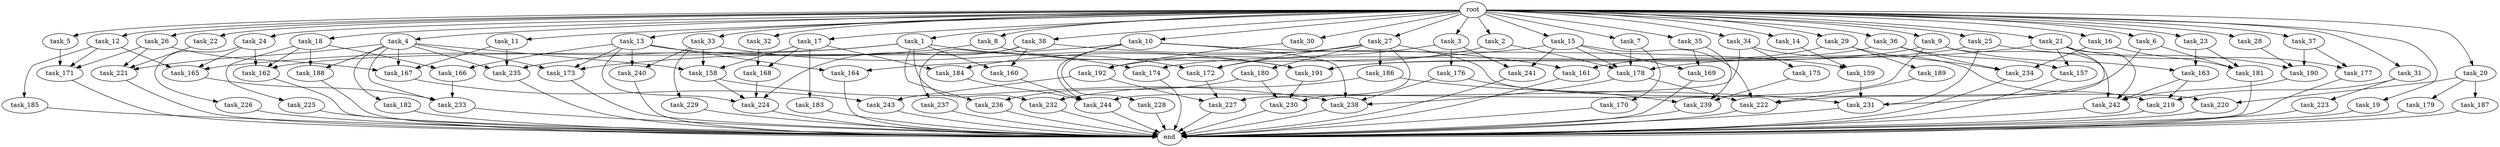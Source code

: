 digraph G {
  root [size="0.000000"];
  task_1 [size="1024.000000"];
  task_2 [size="1024.000000"];
  task_3 [size="1024.000000"];
  task_4 [size="1024.000000"];
  task_5 [size="1024.000000"];
  task_6 [size="1024.000000"];
  task_7 [size="1024.000000"];
  task_8 [size="1024.000000"];
  task_9 [size="1024.000000"];
  task_10 [size="1024.000000"];
  task_11 [size="1024.000000"];
  task_12 [size="1024.000000"];
  task_13 [size="1024.000000"];
  task_14 [size="1024.000000"];
  task_15 [size="1024.000000"];
  task_16 [size="1024.000000"];
  task_17 [size="1024.000000"];
  task_18 [size="1024.000000"];
  task_19 [size="1024.000000"];
  task_20 [size="1024.000000"];
  task_21 [size="1024.000000"];
  task_22 [size="1024.000000"];
  task_23 [size="1024.000000"];
  task_24 [size="1024.000000"];
  task_25 [size="1024.000000"];
  task_26 [size="1024.000000"];
  task_27 [size="1024.000000"];
  task_28 [size="1024.000000"];
  task_29 [size="1024.000000"];
  task_30 [size="1024.000000"];
  task_31 [size="1024.000000"];
  task_32 [size="1024.000000"];
  task_33 [size="1024.000000"];
  task_34 [size="1024.000000"];
  task_35 [size="1024.000000"];
  task_36 [size="1024.000000"];
  task_37 [size="1024.000000"];
  task_38 [size="1024.000000"];
  task_157 [size="936302870528.000000"];
  task_158 [size="1185410973696.000000"];
  task_159 [size="627065225216.000000"];
  task_160 [size="455266533376.000000"];
  task_161 [size="111669149696.000000"];
  task_162 [size="1391569403904.000000"];
  task_163 [size="446676598784.000000"];
  task_164 [size="635655159808.000000"];
  task_165 [size="1056561954816.000000"];
  task_166 [size="970662608896.000000"];
  task_167 [size="798863917056.000000"];
  task_168 [size="1099511627776.000000"];
  task_169 [size="910533066752.000000"];
  task_170 [size="858993459200.000000"];
  task_171 [size="1185410973696.000000"];
  task_172 [size="1975684956160.000000"];
  task_173 [size="1185410973696.000000"];
  task_174 [size="1279900254208.000000"];
  task_175 [size="309237645312.000000"];
  task_176 [size="695784701952.000000"];
  task_177 [size="292057776128.000000"];
  task_178 [size="1365799600128.000000"];
  task_179 [size="77309411328.000000"];
  task_180 [size="858993459200.000000"];
  task_181 [size="661424963584.000000"];
  task_182 [size="214748364800.000000"];
  task_183 [size="549755813888.000000"];
  task_184 [size="1408749273088.000000"];
  task_185 [size="214748364800.000000"];
  task_186 [size="858993459200.000000"];
  task_187 [size="77309411328.000000"];
  task_188 [size="764504178688.000000"];
  task_189 [size="77309411328.000000"];
  task_190 [size="1219770712064.000000"];
  task_191 [size="1176821039104.000000"];
  task_192 [size="1073741824000.000000"];
  task_219 [size="755914244096.000000"];
  task_220 [size="936302870528.000000"];
  task_221 [size="979252543488.000000"];
  task_222 [size="1675037245440.000000"];
  task_223 [size="309237645312.000000"];
  task_224 [size="1700807049216.000000"];
  task_225 [size="549755813888.000000"];
  task_226 [size="420906795008.000000"];
  task_227 [size="1477468749824.000000"];
  task_228 [size="549755813888.000000"];
  task_229 [size="420906795008.000000"];
  task_230 [size="1958505086976.000000"];
  task_231 [size="1022202216448.000000"];
  task_232 [size="635655159808.000000"];
  task_233 [size="1073741824000.000000"];
  task_234 [size="1245540515840.000000"];
  task_235 [size="386547056640.000000"];
  task_236 [size="970662608896.000000"];
  task_237 [size="34359738368.000000"];
  task_238 [size="2078764171264.000000"];
  task_239 [size="910533066752.000000"];
  task_240 [size="841813590016.000000"];
  task_241 [size="910533066752.000000"];
  task_242 [size="1219770712064.000000"];
  task_243 [size="446676598784.000000"];
  task_244 [size="2104533975040.000000"];
  end [size="0.000000"];

  root -> task_1 [size="1.000000"];
  root -> task_2 [size="1.000000"];
  root -> task_3 [size="1.000000"];
  root -> task_4 [size="1.000000"];
  root -> task_5 [size="1.000000"];
  root -> task_6 [size="1.000000"];
  root -> task_7 [size="1.000000"];
  root -> task_8 [size="1.000000"];
  root -> task_9 [size="1.000000"];
  root -> task_10 [size="1.000000"];
  root -> task_11 [size="1.000000"];
  root -> task_12 [size="1.000000"];
  root -> task_13 [size="1.000000"];
  root -> task_14 [size="1.000000"];
  root -> task_15 [size="1.000000"];
  root -> task_16 [size="1.000000"];
  root -> task_17 [size="1.000000"];
  root -> task_18 [size="1.000000"];
  root -> task_19 [size="1.000000"];
  root -> task_20 [size="1.000000"];
  root -> task_21 [size="1.000000"];
  root -> task_22 [size="1.000000"];
  root -> task_23 [size="1.000000"];
  root -> task_24 [size="1.000000"];
  root -> task_25 [size="1.000000"];
  root -> task_26 [size="1.000000"];
  root -> task_27 [size="1.000000"];
  root -> task_28 [size="1.000000"];
  root -> task_29 [size="1.000000"];
  root -> task_30 [size="1.000000"];
  root -> task_31 [size="1.000000"];
  root -> task_32 [size="1.000000"];
  root -> task_33 [size="1.000000"];
  root -> task_34 [size="1.000000"];
  root -> task_35 [size="1.000000"];
  root -> task_36 [size="1.000000"];
  root -> task_37 [size="1.000000"];
  root -> task_38 [size="1.000000"];
  task_1 -> task_160 [size="411041792.000000"];
  task_1 -> task_162 [size="411041792.000000"];
  task_1 -> task_165 [size="411041792.000000"];
  task_1 -> task_172 [size="411041792.000000"];
  task_1 -> task_232 [size="411041792.000000"];
  task_1 -> task_236 [size="411041792.000000"];
  task_2 -> task_178 [size="209715200.000000"];
  task_2 -> task_192 [size="209715200.000000"];
  task_3 -> task_172 [size="679477248.000000"];
  task_3 -> task_176 [size="679477248.000000"];
  task_3 -> task_241 [size="679477248.000000"];
  task_4 -> task_158 [size="209715200.000000"];
  task_4 -> task_167 [size="209715200.000000"];
  task_4 -> task_173 [size="209715200.000000"];
  task_4 -> task_182 [size="209715200.000000"];
  task_4 -> task_188 [size="209715200.000000"];
  task_4 -> task_221 [size="209715200.000000"];
  task_4 -> task_233 [size="209715200.000000"];
  task_4 -> task_235 [size="209715200.000000"];
  task_5 -> task_171 [size="411041792.000000"];
  task_6 -> task_181 [size="209715200.000000"];
  task_6 -> task_222 [size="209715200.000000"];
  task_7 -> task_170 [size="838860800.000000"];
  task_7 -> task_178 [size="838860800.000000"];
  task_8 -> task_191 [size="134217728.000000"];
  task_8 -> task_235 [size="134217728.000000"];
  task_9 -> task_163 [size="301989888.000000"];
  task_9 -> task_191 [size="301989888.000000"];
  task_9 -> task_242 [size="301989888.000000"];
  task_9 -> task_244 [size="301989888.000000"];
  task_10 -> task_159 [size="536870912.000000"];
  task_10 -> task_173 [size="536870912.000000"];
  task_10 -> task_228 [size="536870912.000000"];
  task_10 -> task_238 [size="536870912.000000"];
  task_10 -> task_244 [size="536870912.000000"];
  task_11 -> task_167 [size="33554432.000000"];
  task_11 -> task_235 [size="33554432.000000"];
  task_12 -> task_165 [size="209715200.000000"];
  task_12 -> task_171 [size="209715200.000000"];
  task_12 -> task_185 [size="209715200.000000"];
  task_13 -> task_164 [size="411041792.000000"];
  task_13 -> task_166 [size="411041792.000000"];
  task_13 -> task_173 [size="411041792.000000"];
  task_13 -> task_174 [size="411041792.000000"];
  task_13 -> task_224 [size="411041792.000000"];
  task_13 -> task_240 [size="411041792.000000"];
  task_14 -> task_159 [size="75497472.000000"];
  task_15 -> task_164 [size="209715200.000000"];
  task_15 -> task_169 [size="209715200.000000"];
  task_15 -> task_178 [size="209715200.000000"];
  task_15 -> task_222 [size="209715200.000000"];
  task_15 -> task_241 [size="209715200.000000"];
  task_16 -> task_181 [size="301989888.000000"];
  task_16 -> task_234 [size="301989888.000000"];
  task_17 -> task_158 [size="536870912.000000"];
  task_17 -> task_168 [size="536870912.000000"];
  task_17 -> task_183 [size="536870912.000000"];
  task_17 -> task_184 [size="536870912.000000"];
  task_18 -> task_162 [size="536870912.000000"];
  task_18 -> task_166 [size="536870912.000000"];
  task_18 -> task_188 [size="536870912.000000"];
  task_18 -> task_225 [size="536870912.000000"];
  task_19 -> end [size="1.000000"];
  task_20 -> task_179 [size="75497472.000000"];
  task_20 -> task_187 [size="75497472.000000"];
  task_20 -> task_220 [size="75497472.000000"];
  task_21 -> task_157 [size="75497472.000000"];
  task_21 -> task_177 [size="75497472.000000"];
  task_21 -> task_178 [size="75497472.000000"];
  task_21 -> task_231 [size="75497472.000000"];
  task_21 -> task_242 [size="75497472.000000"];
  task_22 -> task_221 [size="209715200.000000"];
  task_23 -> task_163 [size="134217728.000000"];
  task_23 -> task_181 [size="134217728.000000"];
  task_24 -> task_162 [size="411041792.000000"];
  task_24 -> task_165 [size="411041792.000000"];
  task_24 -> task_226 [size="411041792.000000"];
  task_25 -> task_190 [size="301989888.000000"];
  task_25 -> task_191 [size="301989888.000000"];
  task_25 -> task_231 [size="301989888.000000"];
  task_26 -> task_167 [size="536870912.000000"];
  task_26 -> task_171 [size="536870912.000000"];
  task_26 -> task_221 [size="536870912.000000"];
  task_27 -> task_172 [size="838860800.000000"];
  task_27 -> task_180 [size="838860800.000000"];
  task_27 -> task_184 [size="838860800.000000"];
  task_27 -> task_186 [size="838860800.000000"];
  task_27 -> task_220 [size="838860800.000000"];
  task_27 -> task_230 [size="838860800.000000"];
  task_28 -> task_190 [size="679477248.000000"];
  task_29 -> task_161 [size="75497472.000000"];
  task_29 -> task_189 [size="75497472.000000"];
  task_29 -> task_234 [size="75497472.000000"];
  task_30 -> task_192 [size="838860800.000000"];
  task_31 -> task_219 [size="301989888.000000"];
  task_31 -> task_223 [size="301989888.000000"];
  task_32 -> task_168 [size="536870912.000000"];
  task_33 -> task_158 [size="411041792.000000"];
  task_33 -> task_191 [size="411041792.000000"];
  task_33 -> task_229 [size="411041792.000000"];
  task_33 -> task_240 [size="411041792.000000"];
  task_34 -> task_175 [size="301989888.000000"];
  task_34 -> task_219 [size="301989888.000000"];
  task_34 -> task_227 [size="301989888.000000"];
  task_35 -> task_169 [size="679477248.000000"];
  task_35 -> task_239 [size="679477248.000000"];
  task_36 -> task_157 [size="838860800.000000"];
  task_36 -> task_174 [size="838860800.000000"];
  task_36 -> task_234 [size="838860800.000000"];
  task_37 -> task_177 [size="209715200.000000"];
  task_37 -> task_190 [size="209715200.000000"];
  task_38 -> task_160 [size="33554432.000000"];
  task_38 -> task_161 [size="33554432.000000"];
  task_38 -> task_224 [size="33554432.000000"];
  task_38 -> task_237 [size="33554432.000000"];
  task_157 -> end [size="1.000000"];
  task_158 -> task_224 [size="679477248.000000"];
  task_158 -> task_238 [size="679477248.000000"];
  task_159 -> task_231 [size="411041792.000000"];
  task_160 -> task_244 [size="536870912.000000"];
  task_161 -> end [size="1.000000"];
  task_162 -> end [size="1.000000"];
  task_163 -> task_219 [size="134217728.000000"];
  task_163 -> task_242 [size="134217728.000000"];
  task_164 -> end [size="1.000000"];
  task_165 -> task_233 [size="301989888.000000"];
  task_166 -> task_233 [size="536870912.000000"];
  task_167 -> task_243 [size="134217728.000000"];
  task_168 -> task_224 [size="536870912.000000"];
  task_169 -> end [size="1.000000"];
  task_170 -> end [size="1.000000"];
  task_171 -> end [size="1.000000"];
  task_172 -> task_227 [size="838860800.000000"];
  task_173 -> end [size="1.000000"];
  task_174 -> end [size="1.000000"];
  task_175 -> task_239 [size="75497472.000000"];
  task_176 -> task_238 [size="134217728.000000"];
  task_176 -> task_239 [size="134217728.000000"];
  task_177 -> end [size="1.000000"];
  task_178 -> task_222 [size="679477248.000000"];
  task_178 -> task_238 [size="679477248.000000"];
  task_179 -> end [size="1.000000"];
  task_180 -> task_230 [size="536870912.000000"];
  task_180 -> task_236 [size="536870912.000000"];
  task_181 -> end [size="1.000000"];
  task_182 -> end [size="1.000000"];
  task_183 -> end [size="1.000000"];
  task_184 -> task_244 [size="679477248.000000"];
  task_185 -> end [size="1.000000"];
  task_186 -> task_231 [size="209715200.000000"];
  task_186 -> task_232 [size="209715200.000000"];
  task_187 -> end [size="1.000000"];
  task_188 -> end [size="1.000000"];
  task_189 -> task_222 [size="536870912.000000"];
  task_190 -> task_242 [size="679477248.000000"];
  task_191 -> task_230 [size="536870912.000000"];
  task_192 -> task_227 [size="301989888.000000"];
  task_192 -> task_243 [size="301989888.000000"];
  task_219 -> end [size="1.000000"];
  task_220 -> end [size="1.000000"];
  task_221 -> end [size="1.000000"];
  task_222 -> end [size="1.000000"];
  task_223 -> end [size="1.000000"];
  task_224 -> end [size="1.000000"];
  task_225 -> end [size="1.000000"];
  task_226 -> end [size="1.000000"];
  task_227 -> end [size="1.000000"];
  task_228 -> end [size="1.000000"];
  task_229 -> end [size="1.000000"];
  task_230 -> end [size="1.000000"];
  task_231 -> end [size="1.000000"];
  task_232 -> end [size="1.000000"];
  task_233 -> end [size="1.000000"];
  task_234 -> end [size="1.000000"];
  task_235 -> end [size="1.000000"];
  task_236 -> end [size="1.000000"];
  task_237 -> end [size="1.000000"];
  task_238 -> end [size="1.000000"];
  task_239 -> end [size="1.000000"];
  task_240 -> end [size="1.000000"];
  task_241 -> end [size="1.000000"];
  task_242 -> end [size="1.000000"];
  task_243 -> end [size="1.000000"];
  task_244 -> end [size="1.000000"];
}
